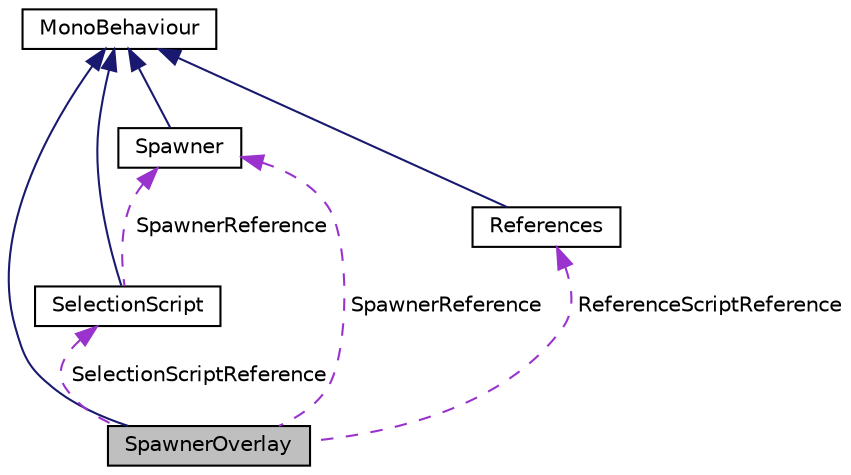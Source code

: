 digraph "SpawnerOverlay"
{
 // LATEX_PDF_SIZE
  edge [fontname="Helvetica",fontsize="10",labelfontname="Helvetica",labelfontsize="10"];
  node [fontname="Helvetica",fontsize="10",shape=record];
  Node1 [label="SpawnerOverlay",height=0.2,width=0.4,color="black", fillcolor="grey75", style="filled", fontcolor="black",tooltip=" "];
  Node2 -> Node1 [dir="back",color="midnightblue",fontsize="10",style="solid"];
  Node2 [label="MonoBehaviour",height=0.2,width=0.4,color="black", fillcolor="white", style="filled",tooltip=" "];
  Node3 -> Node1 [dir="back",color="darkorchid3",fontsize="10",style="dashed",label=" SelectionScriptReference" ];
  Node3 [label="SelectionScript",height=0.2,width=0.4,color="black", fillcolor="white", style="filled",URL="$class_selection_script.html",tooltip=" "];
  Node2 -> Node3 [dir="back",color="midnightblue",fontsize="10",style="solid"];
  Node4 -> Node3 [dir="back",color="darkorchid3",fontsize="10",style="dashed",label=" SpawnerReference" ];
  Node4 [label="Spawner",height=0.2,width=0.4,color="black", fillcolor="white", style="filled",URL="$class_spawner.html",tooltip=" "];
  Node2 -> Node4 [dir="back",color="midnightblue",fontsize="10",style="solid"];
  Node5 -> Node1 [dir="back",color="darkorchid3",fontsize="10",style="dashed",label=" ReferenceScriptReference" ];
  Node5 [label="References",height=0.2,width=0.4,color="black", fillcolor="white", style="filled",URL="$class_references.html",tooltip=" "];
  Node2 -> Node5 [dir="back",color="midnightblue",fontsize="10",style="solid"];
  Node4 -> Node1 [dir="back",color="darkorchid3",fontsize="10",style="dashed",label=" SpawnerReference" ];
}
